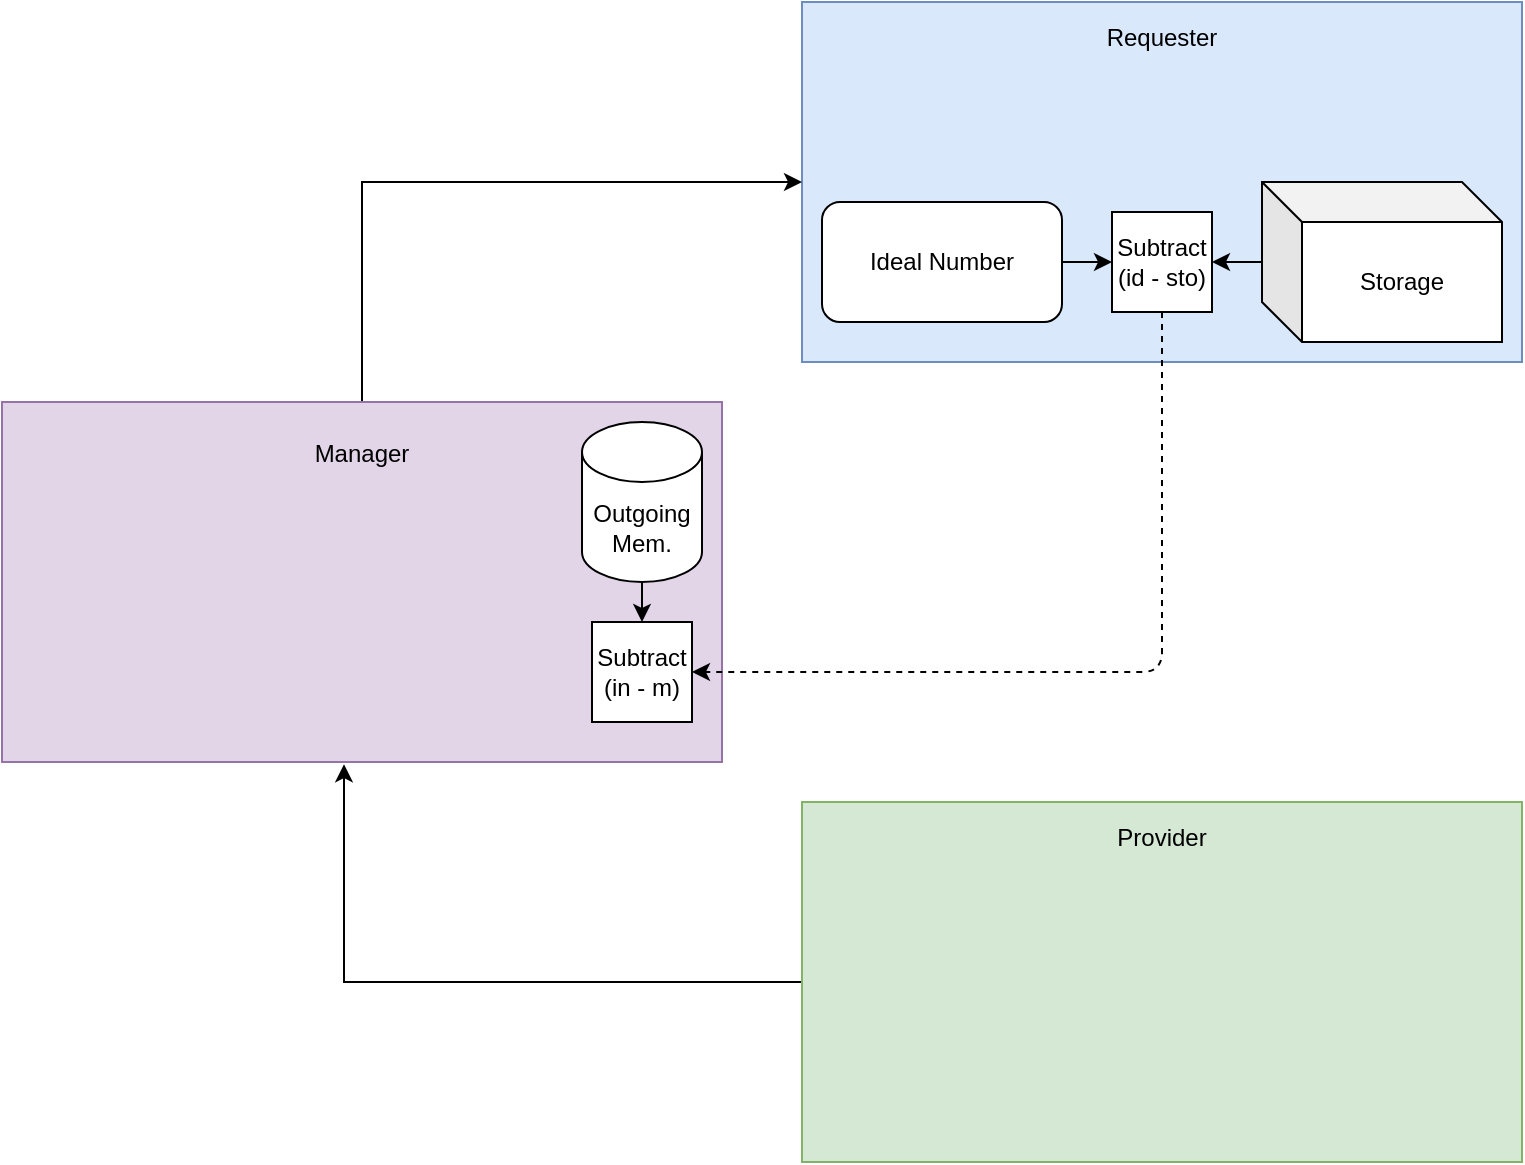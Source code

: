 <mxfile version="20.7.4" type="github">
  <diagram id="26lFCRo36pw0p-zjy1sk" name="Page-1">
    <mxGraphModel dx="768" dy="404" grid="1" gridSize="10" guides="1" tooltips="1" connect="1" arrows="1" fold="1" page="1" pageScale="1" pageWidth="850" pageHeight="1100" math="0" shadow="0">
      <root>
        <mxCell id="0" />
        <mxCell id="1" parent="0" />
        <mxCell id="kZU-nGg5YoeYxe2Th8oy-1" value="&lt;div&gt;Requester&lt;/div&gt;&lt;div&gt;&lt;br&gt;&lt;/div&gt;&lt;div&gt;&lt;br&gt;&lt;/div&gt;&lt;div&gt;&lt;br&gt;&lt;/div&gt;&lt;div&gt;&lt;br&gt;&lt;/div&gt;&lt;div&gt;&lt;br&gt;&lt;/div&gt;&lt;div&gt;&lt;br&gt;&lt;/div&gt;&lt;div&gt;&lt;br&gt;&lt;/div&gt;&lt;div&gt;&lt;br&gt;&lt;/div&gt;&lt;div&gt;&lt;br&gt;&lt;/div&gt;&lt;div&gt;&lt;br&gt;&lt;/div&gt;" style="rounded=0;whiteSpace=wrap;html=1;fillColor=#dae8fc;strokeColor=#6c8ebf;" vertex="1" parent="1">
          <mxGeometry x="470" y="20" width="360" height="180" as="geometry" />
        </mxCell>
        <mxCell id="kZU-nGg5YoeYxe2Th8oy-5" style="edgeStyle=orthogonalEdgeStyle;rounded=0;orthogonalLoop=1;jettySize=auto;html=1;entryX=0.475;entryY=1.006;entryDx=0;entryDy=0;entryPerimeter=0;" edge="1" parent="1" source="kZU-nGg5YoeYxe2Th8oy-3" target="kZU-nGg5YoeYxe2Th8oy-4">
          <mxGeometry relative="1" as="geometry" />
        </mxCell>
        <mxCell id="kZU-nGg5YoeYxe2Th8oy-3" value="&lt;div&gt;Provider&lt;/div&gt;&lt;div&gt;&lt;br&gt;&lt;/div&gt;&lt;div&gt;&lt;br&gt;&lt;/div&gt;&lt;div&gt;&lt;br&gt;&lt;/div&gt;&lt;div&gt;&lt;br&gt;&lt;/div&gt;&lt;div&gt;&lt;br&gt;&lt;/div&gt;&lt;div&gt;&lt;br&gt;&lt;/div&gt;&lt;div&gt;&lt;br&gt;&lt;/div&gt;&lt;div&gt;&lt;br&gt;&lt;/div&gt;&lt;div&gt;&lt;br&gt;&lt;/div&gt;&lt;div&gt;&lt;br&gt;&lt;/div&gt;" style="rounded=0;whiteSpace=wrap;html=1;fillColor=#d5e8d4;strokeColor=#82b366;" vertex="1" parent="1">
          <mxGeometry x="470" y="420" width="360" height="180" as="geometry" />
        </mxCell>
        <mxCell id="kZU-nGg5YoeYxe2Th8oy-6" style="edgeStyle=orthogonalEdgeStyle;rounded=0;orthogonalLoop=1;jettySize=auto;html=1;entryX=0;entryY=0.5;entryDx=0;entryDy=0;exitX=0.5;exitY=0;exitDx=0;exitDy=0;" edge="1" parent="1" source="kZU-nGg5YoeYxe2Th8oy-4" target="kZU-nGg5YoeYxe2Th8oy-1">
          <mxGeometry relative="1" as="geometry" />
        </mxCell>
        <mxCell id="kZU-nGg5YoeYxe2Th8oy-4" value="&lt;div&gt;Manager&lt;/div&gt;&lt;div&gt;&lt;br&gt;&lt;/div&gt;&lt;div&gt;&lt;br&gt;&lt;/div&gt;&lt;div&gt;&lt;br&gt;&lt;/div&gt;&lt;div&gt;&lt;br&gt;&lt;/div&gt;&lt;div&gt;&lt;br&gt;&lt;/div&gt;&lt;div&gt;&lt;br&gt;&lt;/div&gt;&lt;div&gt;&lt;br&gt;&lt;/div&gt;&lt;div&gt;&lt;br&gt;&lt;/div&gt;&lt;div&gt;&lt;br&gt;&lt;/div&gt;" style="rounded=0;whiteSpace=wrap;html=1;fillColor=#e1d5e7;strokeColor=#9673a6;" vertex="1" parent="1">
          <mxGeometry x="70" y="220" width="360" height="180" as="geometry" />
        </mxCell>
        <mxCell id="kZU-nGg5YoeYxe2Th8oy-17" style="edgeStyle=orthogonalEdgeStyle;rounded=1;orthogonalLoop=1;jettySize=auto;html=1;dashed=1;" edge="1" parent="1" source="kZU-nGg5YoeYxe2Th8oy-7" target="kZU-nGg5YoeYxe2Th8oy-16">
          <mxGeometry relative="1" as="geometry" />
        </mxCell>
        <mxCell id="kZU-nGg5YoeYxe2Th8oy-7" value="&lt;div&gt;Outgoing&lt;/div&gt;&lt;div&gt;Mem.&lt;br&gt;&lt;/div&gt;" style="shape=cylinder3;whiteSpace=wrap;html=1;boundedLbl=1;backgroundOutline=1;size=15;" vertex="1" parent="1">
          <mxGeometry x="360" y="230" width="60" height="80" as="geometry" />
        </mxCell>
        <mxCell id="kZU-nGg5YoeYxe2Th8oy-13" style="edgeStyle=orthogonalEdgeStyle;rounded=0;orthogonalLoop=1;jettySize=auto;html=1;entryX=1;entryY=0.5;entryDx=0;entryDy=0;" edge="1" parent="1" source="kZU-nGg5YoeYxe2Th8oy-8" target="kZU-nGg5YoeYxe2Th8oy-10">
          <mxGeometry relative="1" as="geometry" />
        </mxCell>
        <mxCell id="kZU-nGg5YoeYxe2Th8oy-8" value="Storage" style="shape=cube;whiteSpace=wrap;html=1;boundedLbl=1;backgroundOutline=1;darkOpacity=0.05;darkOpacity2=0.1;" vertex="1" parent="1">
          <mxGeometry x="700" y="110" width="120" height="80" as="geometry" />
        </mxCell>
        <mxCell id="kZU-nGg5YoeYxe2Th8oy-11" style="edgeStyle=orthogonalEdgeStyle;rounded=0;orthogonalLoop=1;jettySize=auto;html=1;exitX=1;exitY=0.5;exitDx=0;exitDy=0;" edge="1" parent="1" source="kZU-nGg5YoeYxe2Th8oy-9" target="kZU-nGg5YoeYxe2Th8oy-10">
          <mxGeometry relative="1" as="geometry" />
        </mxCell>
        <mxCell id="kZU-nGg5YoeYxe2Th8oy-9" value="Ideal Number" style="rounded=1;whiteSpace=wrap;html=1;" vertex="1" parent="1">
          <mxGeometry x="480" y="120" width="120" height="60" as="geometry" />
        </mxCell>
        <mxCell id="kZU-nGg5YoeYxe2Th8oy-15" style="edgeStyle=orthogonalEdgeStyle;rounded=1;orthogonalLoop=1;jettySize=auto;html=1;entryX=1;entryY=0.5;entryDx=0;entryDy=0;dashed=1;" edge="1" parent="1" source="kZU-nGg5YoeYxe2Th8oy-10" target="kZU-nGg5YoeYxe2Th8oy-16">
          <mxGeometry relative="1" as="geometry">
            <Array as="points">
              <mxPoint x="650" y="355" />
            </Array>
          </mxGeometry>
        </mxCell>
        <mxCell id="kZU-nGg5YoeYxe2Th8oy-10" value="&lt;div&gt;Subtract&lt;/div&gt;(id - sto)" style="whiteSpace=wrap;html=1;aspect=fixed;" vertex="1" parent="1">
          <mxGeometry x="625" y="125" width="50" height="50" as="geometry" />
        </mxCell>
        <mxCell id="kZU-nGg5YoeYxe2Th8oy-16" value="&lt;div&gt;Subtract&lt;/div&gt;(in - m)" style="whiteSpace=wrap;html=1;aspect=fixed;" vertex="1" parent="1">
          <mxGeometry x="365" y="330" width="50" height="50" as="geometry" />
        </mxCell>
      </root>
    </mxGraphModel>
  </diagram>
</mxfile>
